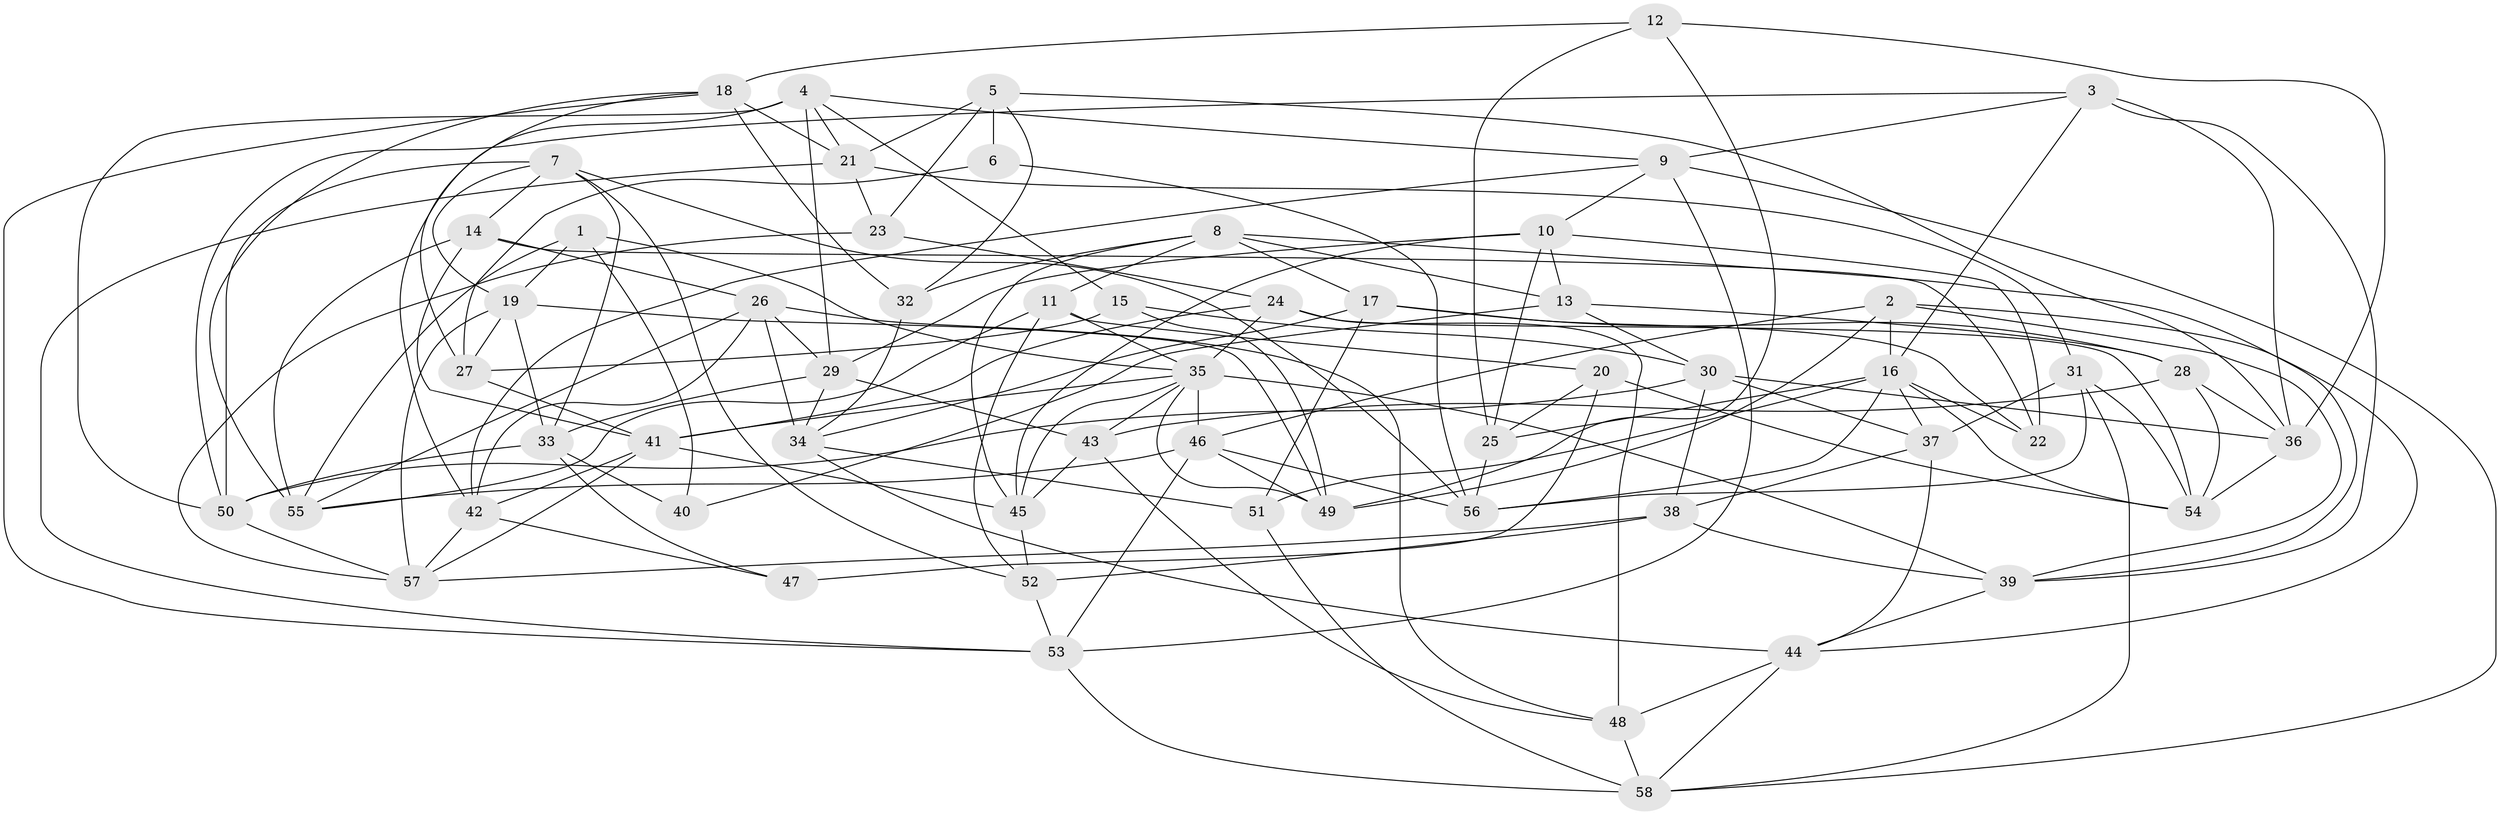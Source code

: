 // original degree distribution, {4: 1.0}
// Generated by graph-tools (version 1.1) at 2025/03/03/09/25 03:03:07]
// undirected, 58 vertices, 156 edges
graph export_dot {
graph [start="1"]
  node [color=gray90,style=filled];
  1;
  2;
  3;
  4;
  5;
  6;
  7;
  8;
  9;
  10;
  11;
  12;
  13;
  14;
  15;
  16;
  17;
  18;
  19;
  20;
  21;
  22;
  23;
  24;
  25;
  26;
  27;
  28;
  29;
  30;
  31;
  32;
  33;
  34;
  35;
  36;
  37;
  38;
  39;
  40;
  41;
  42;
  43;
  44;
  45;
  46;
  47;
  48;
  49;
  50;
  51;
  52;
  53;
  54;
  55;
  56;
  57;
  58;
  1 -- 19 [weight=1.0];
  1 -- 35 [weight=1.0];
  1 -- 40 [weight=1.0];
  1 -- 55 [weight=1.0];
  2 -- 16 [weight=2.0];
  2 -- 39 [weight=1.0];
  2 -- 44 [weight=1.0];
  2 -- 46 [weight=1.0];
  2 -- 49 [weight=1.0];
  3 -- 9 [weight=1.0];
  3 -- 16 [weight=2.0];
  3 -- 36 [weight=1.0];
  3 -- 39 [weight=1.0];
  3 -- 50 [weight=1.0];
  4 -- 9 [weight=1.0];
  4 -- 15 [weight=1.0];
  4 -- 21 [weight=1.0];
  4 -- 29 [weight=1.0];
  4 -- 42 [weight=1.0];
  4 -- 50 [weight=1.0];
  5 -- 6 [weight=2.0];
  5 -- 21 [weight=1.0];
  5 -- 23 [weight=1.0];
  5 -- 32 [weight=1.0];
  5 -- 36 [weight=1.0];
  6 -- 27 [weight=1.0];
  6 -- 56 [weight=1.0];
  7 -- 14 [weight=1.0];
  7 -- 19 [weight=1.0];
  7 -- 33 [weight=1.0];
  7 -- 50 [weight=1.0];
  7 -- 52 [weight=1.0];
  7 -- 56 [weight=1.0];
  8 -- 11 [weight=1.0];
  8 -- 13 [weight=1.0];
  8 -- 17 [weight=1.0];
  8 -- 32 [weight=1.0];
  8 -- 39 [weight=1.0];
  8 -- 45 [weight=1.0];
  9 -- 10 [weight=1.0];
  9 -- 42 [weight=1.0];
  9 -- 53 [weight=1.0];
  9 -- 58 [weight=1.0];
  10 -- 13 [weight=1.0];
  10 -- 22 [weight=1.0];
  10 -- 25 [weight=1.0];
  10 -- 29 [weight=1.0];
  10 -- 45 [weight=1.0];
  11 -- 20 [weight=1.0];
  11 -- 35 [weight=2.0];
  11 -- 52 [weight=1.0];
  11 -- 55 [weight=1.0];
  12 -- 18 [weight=1.0];
  12 -- 25 [weight=1.0];
  12 -- 36 [weight=1.0];
  12 -- 49 [weight=1.0];
  13 -- 28 [weight=1.0];
  13 -- 30 [weight=1.0];
  13 -- 40 [weight=2.0];
  14 -- 22 [weight=2.0];
  14 -- 26 [weight=1.0];
  14 -- 41 [weight=1.0];
  14 -- 55 [weight=1.0];
  15 -- 27 [weight=1.0];
  15 -- 30 [weight=1.0];
  15 -- 49 [weight=1.0];
  16 -- 22 [weight=1.0];
  16 -- 25 [weight=1.0];
  16 -- 37 [weight=1.0];
  16 -- 51 [weight=1.0];
  16 -- 54 [weight=1.0];
  16 -- 56 [weight=1.0];
  17 -- 22 [weight=2.0];
  17 -- 28 [weight=1.0];
  17 -- 34 [weight=1.0];
  17 -- 51 [weight=1.0];
  18 -- 21 [weight=1.0];
  18 -- 27 [weight=1.0];
  18 -- 32 [weight=1.0];
  18 -- 53 [weight=1.0];
  18 -- 55 [weight=1.0];
  19 -- 27 [weight=1.0];
  19 -- 33 [weight=1.0];
  19 -- 49 [weight=1.0];
  19 -- 57 [weight=1.0];
  20 -- 25 [weight=2.0];
  20 -- 47 [weight=2.0];
  20 -- 54 [weight=1.0];
  21 -- 23 [weight=1.0];
  21 -- 31 [weight=1.0];
  21 -- 53 [weight=1.0];
  23 -- 24 [weight=1.0];
  23 -- 57 [weight=1.0];
  24 -- 35 [weight=1.0];
  24 -- 41 [weight=1.0];
  24 -- 48 [weight=2.0];
  24 -- 54 [weight=1.0];
  25 -- 56 [weight=1.0];
  26 -- 29 [weight=1.0];
  26 -- 34 [weight=1.0];
  26 -- 42 [weight=1.0];
  26 -- 48 [weight=1.0];
  26 -- 55 [weight=1.0];
  27 -- 41 [weight=2.0];
  28 -- 36 [weight=1.0];
  28 -- 43 [weight=2.0];
  28 -- 54 [weight=1.0];
  29 -- 33 [weight=1.0];
  29 -- 34 [weight=1.0];
  29 -- 43 [weight=1.0];
  30 -- 36 [weight=1.0];
  30 -- 37 [weight=1.0];
  30 -- 38 [weight=1.0];
  30 -- 50 [weight=1.0];
  31 -- 37 [weight=2.0];
  31 -- 54 [weight=1.0];
  31 -- 56 [weight=1.0];
  31 -- 58 [weight=1.0];
  32 -- 34 [weight=1.0];
  33 -- 40 [weight=3.0];
  33 -- 47 [weight=1.0];
  33 -- 50 [weight=1.0];
  34 -- 44 [weight=1.0];
  34 -- 51 [weight=1.0];
  35 -- 39 [weight=1.0];
  35 -- 41 [weight=1.0];
  35 -- 43 [weight=1.0];
  35 -- 45 [weight=1.0];
  35 -- 46 [weight=1.0];
  35 -- 49 [weight=1.0];
  36 -- 54 [weight=1.0];
  37 -- 38 [weight=1.0];
  37 -- 44 [weight=1.0];
  38 -- 39 [weight=1.0];
  38 -- 52 [weight=2.0];
  38 -- 57 [weight=1.0];
  39 -- 44 [weight=1.0];
  41 -- 42 [weight=1.0];
  41 -- 45 [weight=1.0];
  41 -- 57 [weight=1.0];
  42 -- 47 [weight=1.0];
  42 -- 57 [weight=1.0];
  43 -- 45 [weight=1.0];
  43 -- 48 [weight=1.0];
  44 -- 48 [weight=1.0];
  44 -- 58 [weight=1.0];
  45 -- 52 [weight=1.0];
  46 -- 49 [weight=1.0];
  46 -- 53 [weight=1.0];
  46 -- 55 [weight=1.0];
  46 -- 56 [weight=1.0];
  48 -- 58 [weight=1.0];
  50 -- 57 [weight=1.0];
  51 -- 58 [weight=1.0];
  52 -- 53 [weight=1.0];
  53 -- 58 [weight=1.0];
}
